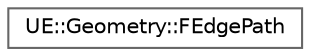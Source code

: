 digraph "Graphical Class Hierarchy"
{
 // INTERACTIVE_SVG=YES
 // LATEX_PDF_SIZE
  bgcolor="transparent";
  edge [fontname=Helvetica,fontsize=10,labelfontname=Helvetica,labelfontsize=10];
  node [fontname=Helvetica,fontsize=10,shape=box,height=0.2,width=0.4];
  rankdir="LR";
  Node0 [id="Node000000",label="UE::Geometry::FEdgePath",height=0.2,width=0.4,color="grey40", fillcolor="white", style="filled",URL="$d6/d5e/classUE_1_1Geometry_1_1FEdgePath.html",tooltip="FEdgePath is is little more than a double link-list that exposes IDs instead of node pointers."];
}
